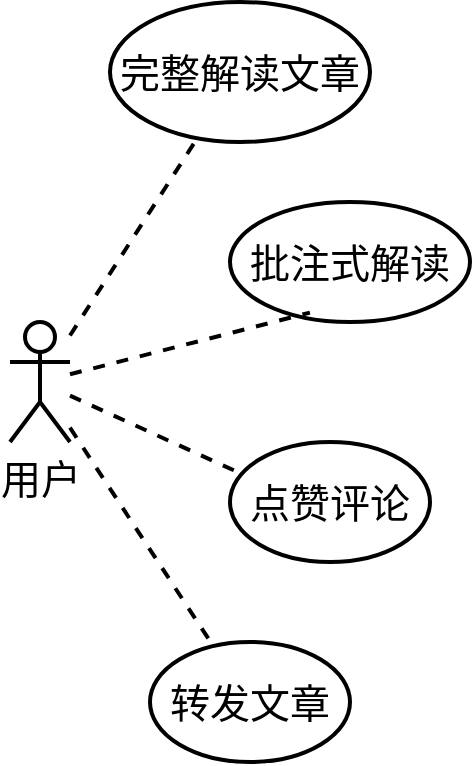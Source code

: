 <mxfile version="24.1.0" type="github">
  <diagram name="Page-1" id="c4acf3e9-155e-7222-9cf6-157b1a14988f">
    <mxGraphModel dx="946" dy="673" grid="1" gridSize="10" guides="1" tooltips="1" connect="1" arrows="1" fold="1" page="1" pageScale="1" pageWidth="850" pageHeight="1100" background="none" math="0" shadow="0">
      <root>
        <mxCell id="0" />
        <mxCell id="1" parent="0" />
        <mxCell id="JXgL-n5sHx42IAbP0t7--1" value="用户" style="shape=umlActor;verticalLabelPosition=bottom;verticalAlign=top;html=1;outlineConnect=0;strokeWidth=2;fontSize=20;" vertex="1" parent="1">
          <mxGeometry x="410" y="320" width="30" height="60" as="geometry" />
        </mxCell>
        <mxCell id="JXgL-n5sHx42IAbP0t7--5" value="完整解读文章" style="ellipse;whiteSpace=wrap;html=1;strokeWidth=2;fontSize=20;" vertex="1" parent="1">
          <mxGeometry x="460" y="160" width="130" height="70" as="geometry" />
        </mxCell>
        <mxCell id="JXgL-n5sHx42IAbP0t7--6" value="批注式解读" style="ellipse;whiteSpace=wrap;html=1;strokeWidth=2;fontSize=20;" vertex="1" parent="1">
          <mxGeometry x="520" y="260" width="120" height="60" as="geometry" />
        </mxCell>
        <mxCell id="JXgL-n5sHx42IAbP0t7--7" value="点赞评论" style="ellipse;whiteSpace=wrap;html=1;strokeWidth=2;fontSize=20;" vertex="1" parent="1">
          <mxGeometry x="520" y="380" width="100" height="60" as="geometry" />
        </mxCell>
        <mxCell id="JXgL-n5sHx42IAbP0t7--8" value="转发文章" style="ellipse;whiteSpace=wrap;html=1;strokeWidth=2;fontSize=20;" vertex="1" parent="1">
          <mxGeometry x="480" y="480" width="100" height="60" as="geometry" />
        </mxCell>
        <mxCell id="JXgL-n5sHx42IAbP0t7--9" value="" style="endArrow=none;dashed=1;html=1;rounded=0;fontSize=20;strokeWidth=2;" edge="1" parent="1" source="JXgL-n5sHx42IAbP0t7--1" target="JXgL-n5sHx42IAbP0t7--5">
          <mxGeometry width="50" height="50" relative="1" as="geometry">
            <mxPoint x="400" y="370" as="sourcePoint" />
            <mxPoint x="450" y="320" as="targetPoint" />
          </mxGeometry>
        </mxCell>
        <mxCell id="JXgL-n5sHx42IAbP0t7--10" value="" style="endArrow=none;dashed=1;html=1;rounded=0;entryX=0.333;entryY=0.922;entryDx=0;entryDy=0;entryPerimeter=0;fontSize=20;strokeWidth=2;" edge="1" parent="1" source="JXgL-n5sHx42IAbP0t7--1" target="JXgL-n5sHx42IAbP0t7--6">
          <mxGeometry width="50" height="50" relative="1" as="geometry">
            <mxPoint x="400" y="370" as="sourcePoint" />
            <mxPoint x="450" y="320" as="targetPoint" />
          </mxGeometry>
        </mxCell>
        <mxCell id="JXgL-n5sHx42IAbP0t7--11" value="" style="endArrow=none;dashed=1;html=1;rounded=0;entryX=0.06;entryY=0.267;entryDx=0;entryDy=0;entryPerimeter=0;fontSize=20;strokeWidth=2;" edge="1" parent="1" source="JXgL-n5sHx42IAbP0t7--1" target="JXgL-n5sHx42IAbP0t7--7">
          <mxGeometry width="50" height="50" relative="1" as="geometry">
            <mxPoint x="400" y="370" as="sourcePoint" />
            <mxPoint x="450" y="320" as="targetPoint" />
          </mxGeometry>
        </mxCell>
        <mxCell id="JXgL-n5sHx42IAbP0t7--12" value="" style="endArrow=none;dashed=1;html=1;rounded=0;fontSize=20;strokeWidth=2;" edge="1" parent="1" source="JXgL-n5sHx42IAbP0t7--1" target="JXgL-n5sHx42IAbP0t7--8">
          <mxGeometry width="50" height="50" relative="1" as="geometry">
            <mxPoint x="400" y="370" as="sourcePoint" />
            <mxPoint x="450" y="320" as="targetPoint" />
          </mxGeometry>
        </mxCell>
      </root>
    </mxGraphModel>
  </diagram>
</mxfile>
